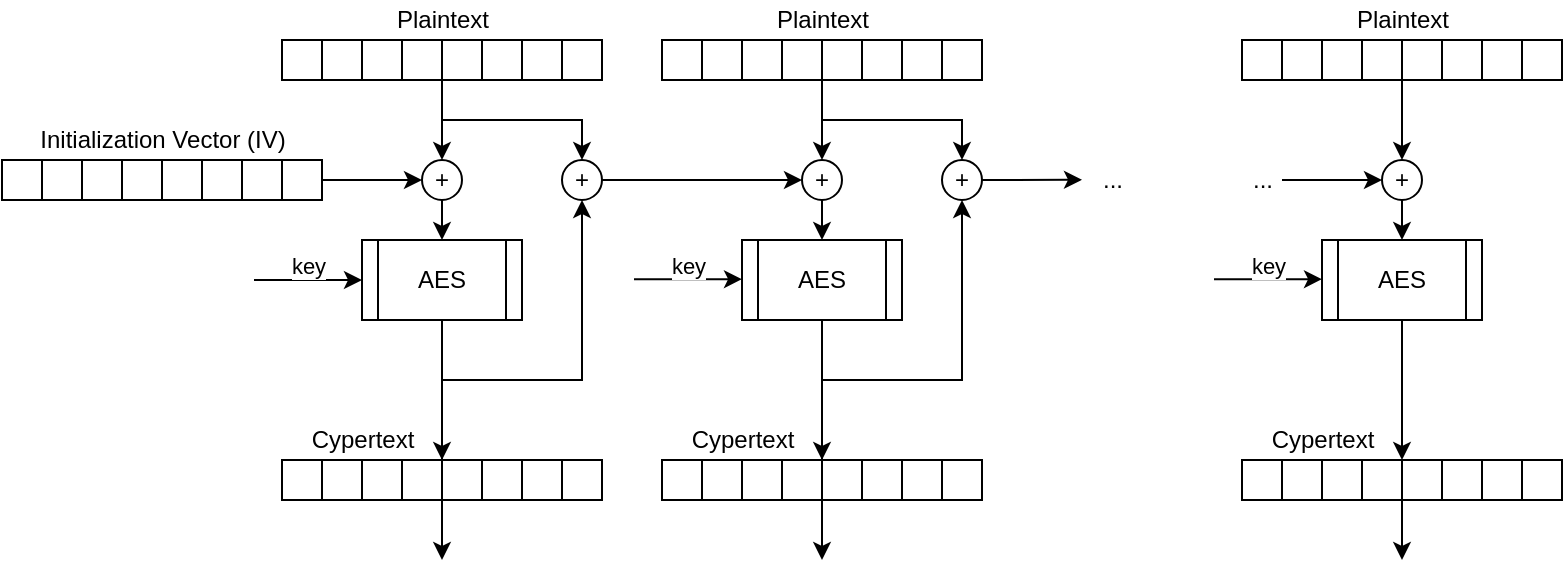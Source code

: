 <mxfile>
    <diagram id="3NcQZS5pEJk56OBwyhkH" name="Page-1">
        <mxGraphModel dx="823" dy="431" grid="0" gridSize="10" guides="1" tooltips="1" connect="1" arrows="1" fold="1" page="1" pageScale="1" pageWidth="1654" pageHeight="2336" math="0" shadow="0">
            <root>
                <mxCell id="0"/>
                <mxCell id="1" parent="0"/>
                <mxCell id="2" value="" style="whiteSpace=wrap;html=1;" parent="1" vertex="1">
                    <mxGeometry x="150" y="40" width="20" height="20" as="geometry"/>
                </mxCell>
                <mxCell id="3" value="" style="whiteSpace=wrap;html=1;" parent="1" vertex="1">
                    <mxGeometry x="170" y="40" width="20" height="20" as="geometry"/>
                </mxCell>
                <mxCell id="4" value="" style="whiteSpace=wrap;html=1;" parent="1" vertex="1">
                    <mxGeometry x="190" y="40" width="20" height="20" as="geometry"/>
                </mxCell>
                <mxCell id="101" style="edgeStyle=none;html=1;exitX=1;exitY=1;exitDx=0;exitDy=0;entryX=0.5;entryY=0;entryDx=0;entryDy=0;rounded=0;" edge="1" parent="1" source="5" target="100">
                    <mxGeometry relative="1" as="geometry">
                        <Array as="points">
                            <mxPoint x="230" y="80"/>
                            <mxPoint x="300" y="80"/>
                        </Array>
                    </mxGeometry>
                </mxCell>
                <mxCell id="5" value="" style="whiteSpace=wrap;html=1;" parent="1" vertex="1">
                    <mxGeometry x="210" y="40" width="20" height="20" as="geometry"/>
                </mxCell>
                <mxCell id="96" style="edgeStyle=none;html=1;exitX=0;exitY=1;exitDx=0;exitDy=0;entryX=0.5;entryY=0;entryDx=0;entryDy=0;" edge="1" parent="1" source="7" target="15">
                    <mxGeometry relative="1" as="geometry"/>
                </mxCell>
                <mxCell id="7" value="" style="whiteSpace=wrap;html=1;" parent="1" vertex="1">
                    <mxGeometry x="230" y="40" width="20" height="20" as="geometry"/>
                </mxCell>
                <mxCell id="8" value="" style="whiteSpace=wrap;html=1;" parent="1" vertex="1">
                    <mxGeometry x="250" y="40" width="20" height="20" as="geometry"/>
                </mxCell>
                <mxCell id="9" value="" style="whiteSpace=wrap;html=1;" parent="1" vertex="1">
                    <mxGeometry x="270" y="40" width="20" height="20" as="geometry"/>
                </mxCell>
                <mxCell id="10" value="" style="whiteSpace=wrap;html=1;" parent="1" vertex="1">
                    <mxGeometry x="290" y="40" width="20" height="20" as="geometry"/>
                </mxCell>
                <mxCell id="98" style="edgeStyle=none;html=1;exitX=0.5;exitY=1;exitDx=0;exitDy=0;entryX=0.5;entryY=0;entryDx=0;entryDy=0;" edge="1" parent="1" source="15" target="97">
                    <mxGeometry relative="1" as="geometry"/>
                </mxCell>
                <mxCell id="15" value="+" style="ellipse;whiteSpace=wrap;html=1;" parent="1" vertex="1">
                    <mxGeometry x="220" y="100" width="20" height="20" as="geometry"/>
                </mxCell>
                <mxCell id="17" value="" style="whiteSpace=wrap;html=1;" parent="1" vertex="1">
                    <mxGeometry x="10" y="100" width="20" height="20" as="geometry"/>
                </mxCell>
                <mxCell id="18" value="" style="whiteSpace=wrap;html=1;" parent="1" vertex="1">
                    <mxGeometry x="30" y="100" width="20" height="20" as="geometry"/>
                </mxCell>
                <mxCell id="19" value="" style="whiteSpace=wrap;html=1;" parent="1" vertex="1">
                    <mxGeometry x="50" y="100" width="20" height="20" as="geometry"/>
                </mxCell>
                <mxCell id="20" value="" style="whiteSpace=wrap;html=1;" parent="1" vertex="1">
                    <mxGeometry x="70" y="100" width="20" height="20" as="geometry"/>
                </mxCell>
                <mxCell id="21" value="" style="whiteSpace=wrap;html=1;" parent="1" vertex="1">
                    <mxGeometry x="90" y="100" width="20" height="20" as="geometry"/>
                </mxCell>
                <mxCell id="22" value="" style="whiteSpace=wrap;html=1;" parent="1" vertex="1">
                    <mxGeometry x="110" y="100" width="20" height="20" as="geometry"/>
                </mxCell>
                <mxCell id="23" value="" style="whiteSpace=wrap;html=1;" parent="1" vertex="1">
                    <mxGeometry x="130" y="100" width="20" height="20" as="geometry"/>
                </mxCell>
                <mxCell id="25" style="edgeStyle=none;html=1;exitX=1;exitY=0.5;exitDx=0;exitDy=0;entryX=0;entryY=0.5;entryDx=0;entryDy=0;" parent="1" source="24" target="15" edge="1">
                    <mxGeometry relative="1" as="geometry"/>
                </mxCell>
                <mxCell id="24" value="" style="whiteSpace=wrap;html=1;" parent="1" vertex="1">
                    <mxGeometry x="150" y="100" width="20" height="20" as="geometry"/>
                </mxCell>
                <mxCell id="26" value="Plaintext" style="text;html=1;resizable=0;autosize=1;align=center;verticalAlign=middle;points=[];fillColor=none;strokeColor=none;rounded=0;" parent="1" vertex="1">
                    <mxGeometry x="200" y="20" width="60" height="20" as="geometry"/>
                </mxCell>
                <mxCell id="27" value="Initialization Vector (IV)" style="text;html=1;resizable=0;autosize=1;align=center;verticalAlign=middle;points=[];fillColor=none;strokeColor=none;rounded=0;" parent="1" vertex="1">
                    <mxGeometry x="20" y="80" width="140" height="20" as="geometry"/>
                </mxCell>
                <mxCell id="28" value="" style="whiteSpace=wrap;html=1;" parent="1" vertex="1">
                    <mxGeometry x="150" y="250" width="20" height="20" as="geometry"/>
                </mxCell>
                <mxCell id="29" value="" style="whiteSpace=wrap;html=1;" parent="1" vertex="1">
                    <mxGeometry x="170" y="250" width="20" height="20" as="geometry"/>
                </mxCell>
                <mxCell id="30" value="" style="whiteSpace=wrap;html=1;" parent="1" vertex="1">
                    <mxGeometry x="190" y="250" width="20" height="20" as="geometry"/>
                </mxCell>
                <mxCell id="38" style="edgeStyle=none;html=1;exitX=1;exitY=1;exitDx=0;exitDy=0;" parent="1" source="31" edge="1">
                    <mxGeometry relative="1" as="geometry">
                        <mxPoint x="230" y="300" as="targetPoint"/>
                    </mxGeometry>
                </mxCell>
                <mxCell id="31" value="" style="whiteSpace=wrap;html=1;" parent="1" vertex="1">
                    <mxGeometry x="210" y="250" width="20" height="20" as="geometry"/>
                </mxCell>
                <mxCell id="64" style="edgeStyle=none;html=1;exitX=0;exitY=0;exitDx=0;exitDy=0;entryX=0.5;entryY=1;entryDx=0;entryDy=0;rounded=0;" parent="1" source="32" target="100" edge="1">
                    <mxGeometry relative="1" as="geometry">
                        <Array as="points">
                            <mxPoint x="230" y="210"/>
                            <mxPoint x="300" y="210"/>
                        </Array>
                    </mxGeometry>
                </mxCell>
                <mxCell id="32" value="" style="whiteSpace=wrap;html=1;" parent="1" vertex="1">
                    <mxGeometry x="230" y="250" width="20" height="20" as="geometry"/>
                </mxCell>
                <mxCell id="33" value="" style="whiteSpace=wrap;html=1;" parent="1" vertex="1">
                    <mxGeometry x="250" y="250" width="20" height="20" as="geometry"/>
                </mxCell>
                <mxCell id="34" value="" style="whiteSpace=wrap;html=1;" parent="1" vertex="1">
                    <mxGeometry x="270" y="250" width="20" height="20" as="geometry"/>
                </mxCell>
                <mxCell id="35" value="" style="whiteSpace=wrap;html=1;" parent="1" vertex="1">
                    <mxGeometry x="290" y="250" width="20" height="20" as="geometry"/>
                </mxCell>
                <mxCell id="36" value="Cypertext" style="text;html=1;resizable=0;autosize=1;align=center;verticalAlign=middle;points=[];fillColor=none;strokeColor=none;rounded=0;" parent="1" vertex="1">
                    <mxGeometry x="155" y="230" width="70" height="20" as="geometry"/>
                </mxCell>
                <mxCell id="99" style="edgeStyle=none;html=1;exitX=0.5;exitY=1;exitDx=0;exitDy=0;entryX=0;entryY=0;entryDx=0;entryDy=0;" edge="1" parent="1" source="97" target="32">
                    <mxGeometry relative="1" as="geometry"/>
                </mxCell>
                <mxCell id="97" value="AES" style="shape=process;whiteSpace=wrap;html=1;backgroundOutline=1;" vertex="1" parent="1">
                    <mxGeometry x="190" y="140" width="80" height="40" as="geometry"/>
                </mxCell>
                <mxCell id="100" value="+" style="ellipse;whiteSpace=wrap;html=1;" vertex="1" parent="1">
                    <mxGeometry x="290" y="100" width="20" height="20" as="geometry"/>
                </mxCell>
                <mxCell id="102" value="" style="whiteSpace=wrap;html=1;" vertex="1" parent="1">
                    <mxGeometry x="340" y="40" width="20" height="20" as="geometry"/>
                </mxCell>
                <mxCell id="103" value="" style="whiteSpace=wrap;html=1;" vertex="1" parent="1">
                    <mxGeometry x="360" y="40" width="20" height="20" as="geometry"/>
                </mxCell>
                <mxCell id="104" value="" style="whiteSpace=wrap;html=1;" vertex="1" parent="1">
                    <mxGeometry x="380" y="40" width="20" height="20" as="geometry"/>
                </mxCell>
                <mxCell id="105" style="edgeStyle=none;html=1;exitX=1;exitY=1;exitDx=0;exitDy=0;entryX=0.5;entryY=0;entryDx=0;entryDy=0;rounded=0;" edge="1" parent="1" source="106" target="137">
                    <mxGeometry relative="1" as="geometry">
                        <Array as="points">
                            <mxPoint x="420" y="80"/>
                            <mxPoint x="490" y="80"/>
                        </Array>
                    </mxGeometry>
                </mxCell>
                <mxCell id="106" value="" style="whiteSpace=wrap;html=1;" vertex="1" parent="1">
                    <mxGeometry x="400" y="40" width="20" height="20" as="geometry"/>
                </mxCell>
                <mxCell id="107" style="edgeStyle=none;html=1;exitX=0;exitY=1;exitDx=0;exitDy=0;entryX=0.5;entryY=0;entryDx=0;entryDy=0;" edge="1" parent="1" source="108" target="113">
                    <mxGeometry relative="1" as="geometry"/>
                </mxCell>
                <mxCell id="108" value="" style="whiteSpace=wrap;html=1;" vertex="1" parent="1">
                    <mxGeometry x="420" y="40" width="20" height="20" as="geometry"/>
                </mxCell>
                <mxCell id="109" value="" style="whiteSpace=wrap;html=1;" vertex="1" parent="1">
                    <mxGeometry x="440" y="40" width="20" height="20" as="geometry"/>
                </mxCell>
                <mxCell id="110" value="" style="whiteSpace=wrap;html=1;" vertex="1" parent="1">
                    <mxGeometry x="460" y="40" width="20" height="20" as="geometry"/>
                </mxCell>
                <mxCell id="111" value="" style="whiteSpace=wrap;html=1;" vertex="1" parent="1">
                    <mxGeometry x="480" y="40" width="20" height="20" as="geometry"/>
                </mxCell>
                <mxCell id="112" style="edgeStyle=none;html=1;exitX=0.5;exitY=1;exitDx=0;exitDy=0;entryX=0.5;entryY=0;entryDx=0;entryDy=0;" edge="1" parent="1" source="113" target="136">
                    <mxGeometry relative="1" as="geometry"/>
                </mxCell>
                <mxCell id="113" value="+" style="ellipse;whiteSpace=wrap;html=1;" vertex="1" parent="1">
                    <mxGeometry x="410" y="100" width="20" height="20" as="geometry"/>
                </mxCell>
                <mxCell id="121" style="edgeStyle=none;html=1;exitX=1;exitY=0.5;exitDx=0;exitDy=0;entryX=0;entryY=0.5;entryDx=0;entryDy=0;" edge="1" parent="1" source="100" target="113">
                    <mxGeometry relative="1" as="geometry">
                        <mxPoint x="360" y="110" as="sourcePoint"/>
                    </mxGeometry>
                </mxCell>
                <mxCell id="124" value="" style="whiteSpace=wrap;html=1;" vertex="1" parent="1">
                    <mxGeometry x="340" y="250" width="20" height="20" as="geometry"/>
                </mxCell>
                <mxCell id="125" value="" style="whiteSpace=wrap;html=1;" vertex="1" parent="1">
                    <mxGeometry x="360" y="250" width="20" height="20" as="geometry"/>
                </mxCell>
                <mxCell id="126" value="" style="whiteSpace=wrap;html=1;" vertex="1" parent="1">
                    <mxGeometry x="380" y="250" width="20" height="20" as="geometry"/>
                </mxCell>
                <mxCell id="127" style="edgeStyle=none;html=1;exitX=1;exitY=1;exitDx=0;exitDy=0;" edge="1" parent="1" source="128">
                    <mxGeometry relative="1" as="geometry">
                        <mxPoint x="420" y="300" as="targetPoint"/>
                    </mxGeometry>
                </mxCell>
                <mxCell id="128" value="" style="whiteSpace=wrap;html=1;" vertex="1" parent="1">
                    <mxGeometry x="400" y="250" width="20" height="20" as="geometry"/>
                </mxCell>
                <mxCell id="129" style="edgeStyle=none;html=1;exitX=0;exitY=0;exitDx=0;exitDy=0;entryX=0.5;entryY=1;entryDx=0;entryDy=0;rounded=0;" edge="1" parent="1" source="130" target="137">
                    <mxGeometry relative="1" as="geometry">
                        <Array as="points">
                            <mxPoint x="420" y="210"/>
                            <mxPoint x="490" y="210"/>
                        </Array>
                    </mxGeometry>
                </mxCell>
                <mxCell id="130" value="" style="whiteSpace=wrap;html=1;" vertex="1" parent="1">
                    <mxGeometry x="420" y="250" width="20" height="20" as="geometry"/>
                </mxCell>
                <mxCell id="131" value="" style="whiteSpace=wrap;html=1;" vertex="1" parent="1">
                    <mxGeometry x="440" y="250" width="20" height="20" as="geometry"/>
                </mxCell>
                <mxCell id="132" value="" style="whiteSpace=wrap;html=1;" vertex="1" parent="1">
                    <mxGeometry x="460" y="250" width="20" height="20" as="geometry"/>
                </mxCell>
                <mxCell id="133" value="" style="whiteSpace=wrap;html=1;" vertex="1" parent="1">
                    <mxGeometry x="480" y="250" width="20" height="20" as="geometry"/>
                </mxCell>
                <mxCell id="134" value="Cypertext" style="text;html=1;resizable=0;autosize=1;align=center;verticalAlign=middle;points=[];fillColor=none;strokeColor=none;rounded=0;" vertex="1" parent="1">
                    <mxGeometry x="345" y="230" width="70" height="20" as="geometry"/>
                </mxCell>
                <mxCell id="135" style="edgeStyle=none;html=1;exitX=0.5;exitY=1;exitDx=0;exitDy=0;entryX=0;entryY=0;entryDx=0;entryDy=0;" edge="1" parent="1" source="136" target="130">
                    <mxGeometry relative="1" as="geometry"/>
                </mxCell>
                <mxCell id="136" value="AES" style="shape=process;whiteSpace=wrap;html=1;backgroundOutline=1;" vertex="1" parent="1">
                    <mxGeometry x="380" y="140" width="80" height="40" as="geometry"/>
                </mxCell>
                <mxCell id="167" style="edgeStyle=none;rounded=0;html=1;exitX=1;exitY=0.5;exitDx=0;exitDy=0;" edge="1" parent="1" source="137">
                    <mxGeometry relative="1" as="geometry">
                        <mxPoint x="550" y="109.87" as="targetPoint"/>
                    </mxGeometry>
                </mxCell>
                <mxCell id="137" value="+" style="ellipse;whiteSpace=wrap;html=1;" vertex="1" parent="1">
                    <mxGeometry x="480" y="100" width="20" height="20" as="geometry"/>
                </mxCell>
                <mxCell id="138" value="Plaintext" style="text;html=1;resizable=0;autosize=1;align=center;verticalAlign=middle;points=[];fillColor=none;strokeColor=none;rounded=0;" vertex="1" parent="1">
                    <mxGeometry x="390" y="20" width="60" height="20" as="geometry"/>
                </mxCell>
                <mxCell id="139" value="" style="whiteSpace=wrap;html=1;" vertex="1" parent="1">
                    <mxGeometry x="630" y="40" width="20" height="20" as="geometry"/>
                </mxCell>
                <mxCell id="140" value="" style="whiteSpace=wrap;html=1;" vertex="1" parent="1">
                    <mxGeometry x="650" y="40" width="20" height="20" as="geometry"/>
                </mxCell>
                <mxCell id="141" value="" style="whiteSpace=wrap;html=1;" vertex="1" parent="1">
                    <mxGeometry x="670" y="40" width="20" height="20" as="geometry"/>
                </mxCell>
                <mxCell id="143" value="" style="whiteSpace=wrap;html=1;" vertex="1" parent="1">
                    <mxGeometry x="690" y="40" width="20" height="20" as="geometry"/>
                </mxCell>
                <mxCell id="144" style="edgeStyle=none;html=1;exitX=0;exitY=1;exitDx=0;exitDy=0;entryX=0.5;entryY=0;entryDx=0;entryDy=0;" edge="1" parent="1" source="145" target="150">
                    <mxGeometry relative="1" as="geometry"/>
                </mxCell>
                <mxCell id="145" value="" style="whiteSpace=wrap;html=1;" vertex="1" parent="1">
                    <mxGeometry x="710" y="40" width="20" height="20" as="geometry"/>
                </mxCell>
                <mxCell id="146" value="" style="whiteSpace=wrap;html=1;" vertex="1" parent="1">
                    <mxGeometry x="730" y="40" width="20" height="20" as="geometry"/>
                </mxCell>
                <mxCell id="147" value="" style="whiteSpace=wrap;html=1;" vertex="1" parent="1">
                    <mxGeometry x="750" y="40" width="20" height="20" as="geometry"/>
                </mxCell>
                <mxCell id="148" value="" style="whiteSpace=wrap;html=1;" vertex="1" parent="1">
                    <mxGeometry x="770" y="40" width="20" height="20" as="geometry"/>
                </mxCell>
                <mxCell id="149" style="edgeStyle=none;html=1;exitX=0.5;exitY=1;exitDx=0;exitDy=0;entryX=0.5;entryY=0;entryDx=0;entryDy=0;" edge="1" parent="1" source="150" target="164">
                    <mxGeometry relative="1" as="geometry"/>
                </mxCell>
                <mxCell id="150" value="+" style="ellipse;whiteSpace=wrap;html=1;" vertex="1" parent="1">
                    <mxGeometry x="700" y="100" width="20" height="20" as="geometry"/>
                </mxCell>
                <mxCell id="151" style="edgeStyle=none;html=1;exitX=1;exitY=0.5;exitDx=0;exitDy=0;entryX=0;entryY=0.5;entryDx=0;entryDy=0;" edge="1" parent="1" target="150">
                    <mxGeometry relative="1" as="geometry">
                        <mxPoint x="650" y="110" as="sourcePoint"/>
                    </mxGeometry>
                </mxCell>
                <mxCell id="152" value="" style="whiteSpace=wrap;html=1;" vertex="1" parent="1">
                    <mxGeometry x="630" y="250" width="20" height="20" as="geometry"/>
                </mxCell>
                <mxCell id="153" value="" style="whiteSpace=wrap;html=1;" vertex="1" parent="1">
                    <mxGeometry x="650" y="250" width="20" height="20" as="geometry"/>
                </mxCell>
                <mxCell id="154" value="" style="whiteSpace=wrap;html=1;" vertex="1" parent="1">
                    <mxGeometry x="670" y="250" width="20" height="20" as="geometry"/>
                </mxCell>
                <mxCell id="155" style="edgeStyle=none;html=1;exitX=1;exitY=1;exitDx=0;exitDy=0;" edge="1" parent="1" source="156">
                    <mxGeometry relative="1" as="geometry">
                        <mxPoint x="710" y="300" as="targetPoint"/>
                    </mxGeometry>
                </mxCell>
                <mxCell id="156" value="" style="whiteSpace=wrap;html=1;" vertex="1" parent="1">
                    <mxGeometry x="690" y="250" width="20" height="20" as="geometry"/>
                </mxCell>
                <mxCell id="158" value="" style="whiteSpace=wrap;html=1;" vertex="1" parent="1">
                    <mxGeometry x="710" y="250" width="20" height="20" as="geometry"/>
                </mxCell>
                <mxCell id="159" value="" style="whiteSpace=wrap;html=1;" vertex="1" parent="1">
                    <mxGeometry x="730" y="250" width="20" height="20" as="geometry"/>
                </mxCell>
                <mxCell id="160" value="" style="whiteSpace=wrap;html=1;" vertex="1" parent="1">
                    <mxGeometry x="750" y="250" width="20" height="20" as="geometry"/>
                </mxCell>
                <mxCell id="161" value="" style="whiteSpace=wrap;html=1;" vertex="1" parent="1">
                    <mxGeometry x="770" y="250" width="20" height="20" as="geometry"/>
                </mxCell>
                <mxCell id="162" value="Cypertext" style="text;html=1;resizable=0;autosize=1;align=center;verticalAlign=middle;points=[];fillColor=none;strokeColor=none;rounded=0;" vertex="1" parent="1">
                    <mxGeometry x="635" y="230" width="70" height="20" as="geometry"/>
                </mxCell>
                <mxCell id="163" style="edgeStyle=none;html=1;exitX=0.5;exitY=1;exitDx=0;exitDy=0;entryX=0;entryY=0;entryDx=0;entryDy=0;" edge="1" parent="1" source="164" target="158">
                    <mxGeometry relative="1" as="geometry"/>
                </mxCell>
                <mxCell id="164" value="AES" style="shape=process;whiteSpace=wrap;html=1;backgroundOutline=1;" vertex="1" parent="1">
                    <mxGeometry x="670" y="140" width="80" height="40" as="geometry"/>
                </mxCell>
                <mxCell id="166" value="Plaintext" style="text;html=1;resizable=0;autosize=1;align=center;verticalAlign=middle;points=[];fillColor=none;strokeColor=none;rounded=0;" vertex="1" parent="1">
                    <mxGeometry x="680" y="20" width="60" height="20" as="geometry"/>
                </mxCell>
                <mxCell id="168" value="..." style="text;html=1;resizable=0;autosize=1;align=center;verticalAlign=middle;points=[];fillColor=none;strokeColor=none;rounded=0;" vertex="1" parent="1">
                    <mxGeometry x="550" y="100" width="30" height="20" as="geometry"/>
                </mxCell>
                <mxCell id="170" value="..." style="text;html=1;resizable=0;autosize=1;align=center;verticalAlign=middle;points=[];fillColor=none;strokeColor=none;rounded=0;" vertex="1" parent="1">
                    <mxGeometry x="625" y="100" width="30" height="20" as="geometry"/>
                </mxCell>
                <mxCell id="172" value="key" style="edgeStyle=none;rounded=0;html=1;entryX=0;entryY=0.5;entryDx=0;entryDy=0;" edge="1" parent="1" target="97">
                    <mxGeometry y="7" relative="1" as="geometry">
                        <mxPoint x="136" y="160" as="sourcePoint"/>
                        <mxPoint as="offset"/>
                    </mxGeometry>
                </mxCell>
                <mxCell id="173" value="key" style="edgeStyle=none;rounded=0;html=1;entryX=0;entryY=0.5;entryDx=0;entryDy=0;" edge="1" parent="1">
                    <mxGeometry y="7" relative="1" as="geometry">
                        <mxPoint x="326" y="159.57" as="sourcePoint"/>
                        <mxPoint x="380.0" y="159.57" as="targetPoint"/>
                        <mxPoint as="offset"/>
                    </mxGeometry>
                </mxCell>
                <mxCell id="174" value="key" style="edgeStyle=none;rounded=0;html=1;entryX=0;entryY=0.5;entryDx=0;entryDy=0;" edge="1" parent="1">
                    <mxGeometry y="7" relative="1" as="geometry">
                        <mxPoint x="616" y="159.57" as="sourcePoint"/>
                        <mxPoint x="670" y="159.57" as="targetPoint"/>
                        <mxPoint as="offset"/>
                    </mxGeometry>
                </mxCell>
            </root>
        </mxGraphModel>
    </diagram>
</mxfile>